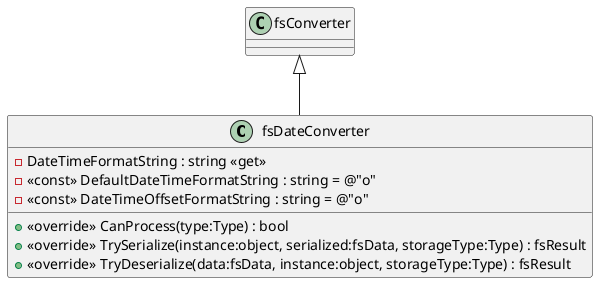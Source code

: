 @startuml
class fsDateConverter {
    - DateTimeFormatString : string <<get>>
    + <<override>> CanProcess(type:Type) : bool
    + <<override>> TrySerialize(instance:object, serialized:fsData, storageType:Type) : fsResult
    + <<override>> TryDeserialize(data:fsData, instance:object, storageType:Type) : fsResult
    - <<const>> DefaultDateTimeFormatString : string = @"o"
    - <<const>> DateTimeOffsetFormatString : string = @"o"
}
fsConverter <|-- fsDateConverter
@enduml
